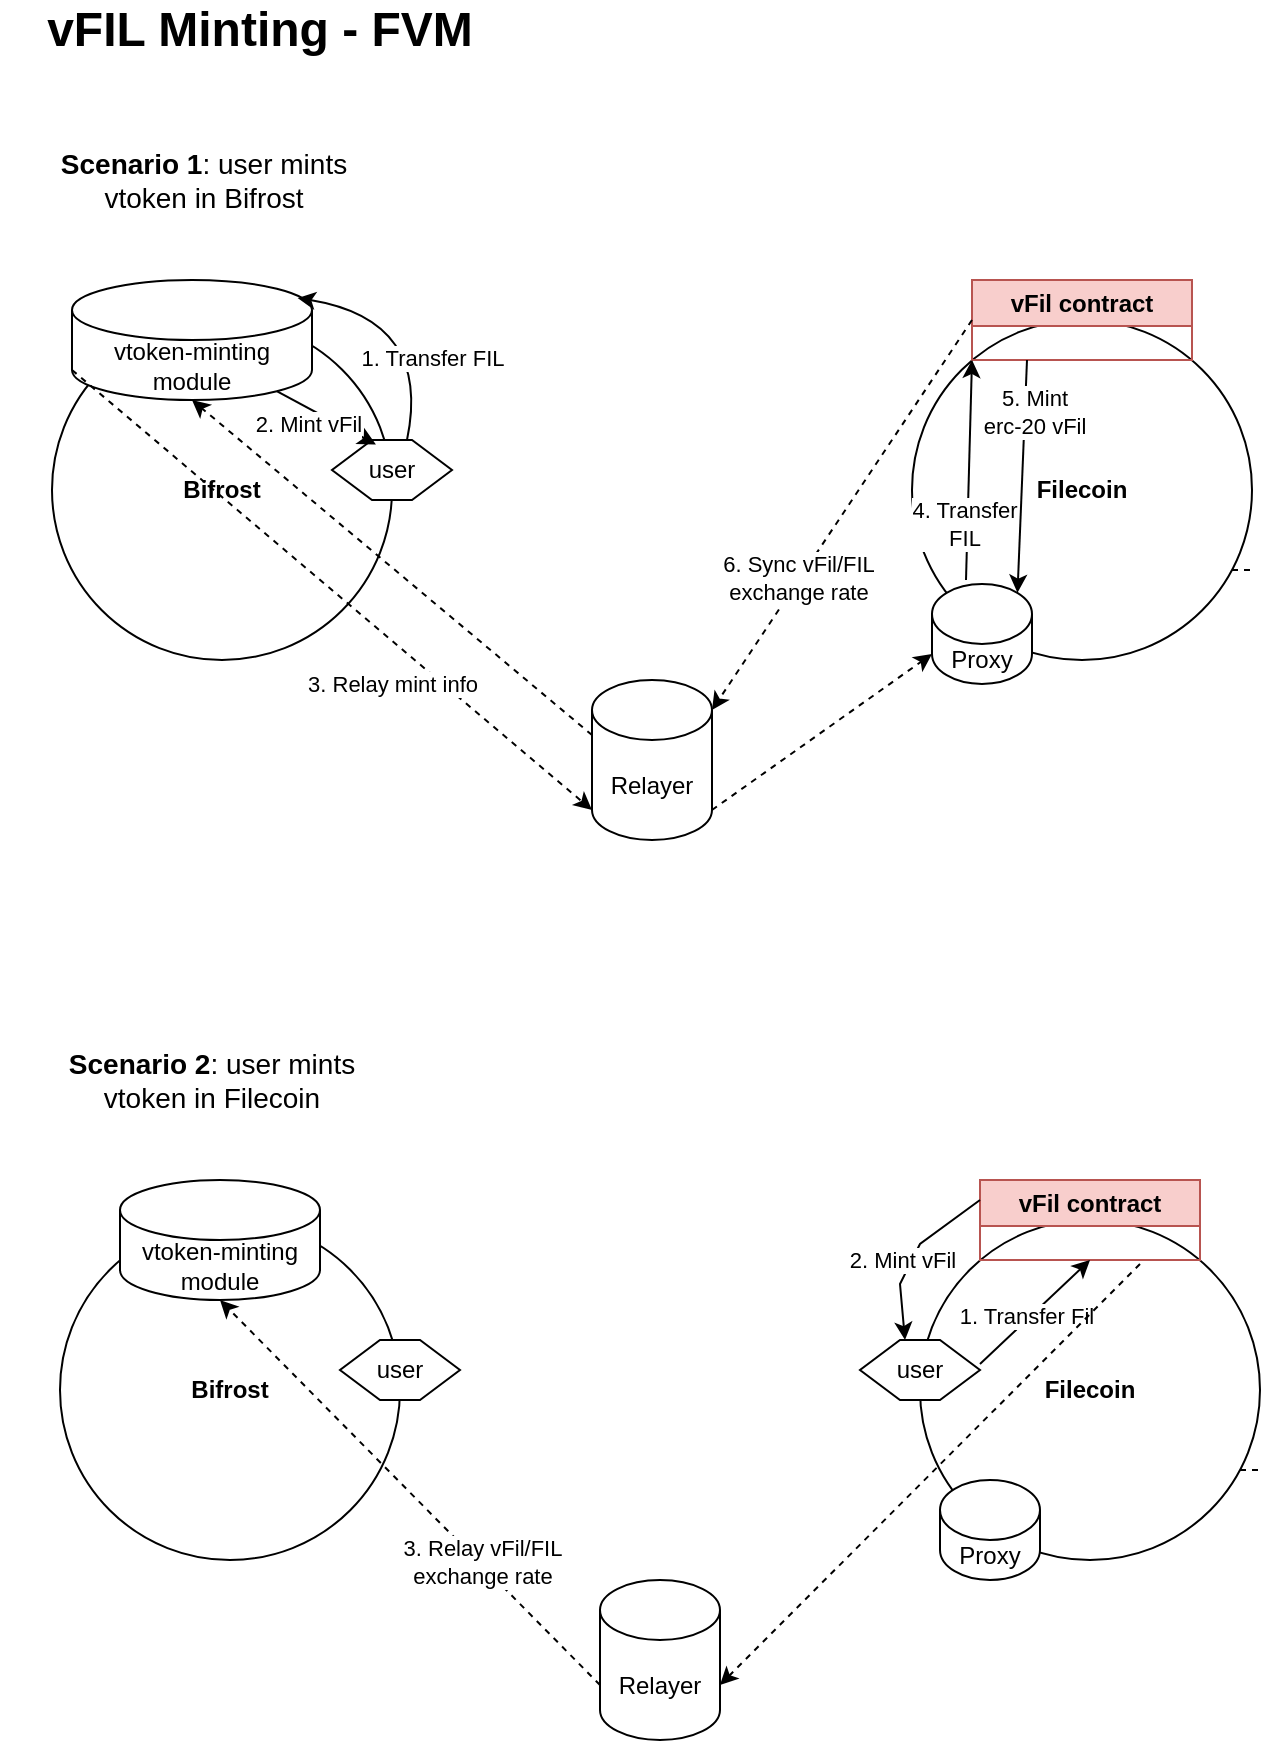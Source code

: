 <mxfile version="21.0.2" type="github">
  <diagram id="1qVJCfuYaMeoUfc-0dYW" name="Page-1">
    <mxGraphModel dx="1434" dy="828" grid="1" gridSize="10" guides="1" tooltips="1" connect="1" arrows="1" fold="1" page="1" pageScale="1" pageWidth="827" pageHeight="1169" math="0" shadow="0">
      <root>
        <mxCell id="0" />
        <mxCell id="1" parent="0" />
        <mxCell id="womPOICztjm91fhaPhi_-15" value="vFIL Minting - FVM" style="text;html=1;strokeColor=none;fillColor=none;align=center;verticalAlign=middle;whiteSpace=wrap;rounded=0;fontStyle=1;fontSize=24;" parent="1" vertex="1">
          <mxGeometry x="88" y="60" width="260" height="30" as="geometry" />
        </mxCell>
        <mxCell id="pMloL219qcgL_t570dXO-1" value="&lt;b&gt;Bifrost&lt;/b&gt;" style="ellipse;whiteSpace=wrap;html=1;aspect=fixed;" parent="1" vertex="1">
          <mxGeometry x="114" y="220" width="170" height="170" as="geometry" />
        </mxCell>
        <mxCell id="pMloL219qcgL_t570dXO-2" value="&lt;b&gt;Filecoin&lt;/b&gt;" style="ellipse;whiteSpace=wrap;html=1;aspect=fixed;" parent="1" vertex="1">
          <mxGeometry x="544" y="220" width="170" height="170" as="geometry" />
        </mxCell>
        <mxCell id="pMloL219qcgL_t570dXO-3" value="user" style="shape=hexagon;perimeter=hexagonPerimeter2;whiteSpace=wrap;html=1;fixedSize=1;" parent="1" vertex="1">
          <mxGeometry x="254" y="280" width="60" height="30" as="geometry" />
        </mxCell>
        <mxCell id="pMloL219qcgL_t570dXO-7" value="vtoken-minting module" style="shape=cylinder3;whiteSpace=wrap;html=1;boundedLbl=1;backgroundOutline=1;size=15;" parent="1" vertex="1">
          <mxGeometry x="124" y="200" width="120" height="60" as="geometry" />
        </mxCell>
        <mxCell id="pMloL219qcgL_t570dXO-10" value="1. Transfer FIL" style="curved=1;endArrow=classic;html=1;rounded=0;entryX=0.94;entryY=0.15;entryDx=0;entryDy=0;entryPerimeter=0;exitX=0.625;exitY=0;exitDx=0;exitDy=0;" parent="1" source="pMloL219qcgL_t570dXO-3" target="pMloL219qcgL_t570dXO-7" edge="1">
          <mxGeometry x="-0.345" y="-4" width="50" height="50" relative="1" as="geometry">
            <mxPoint x="394" y="220" as="sourcePoint" />
            <mxPoint x="334" y="180" as="targetPoint" />
            <Array as="points">
              <mxPoint x="304" y="220" />
            </Array>
            <mxPoint as="offset" />
          </mxGeometry>
        </mxCell>
        <mxCell id="pMloL219qcgL_t570dXO-11" value="Relayer" style="shape=cylinder3;whiteSpace=wrap;html=1;boundedLbl=1;backgroundOutline=1;size=15;" parent="1" vertex="1">
          <mxGeometry x="384" y="400" width="60" height="80" as="geometry" />
        </mxCell>
        <mxCell id="pMloL219qcgL_t570dXO-12" value="" style="endArrow=none;dashed=1;html=1;rounded=0;exitX=1;exitY=0.5;exitDx=0;exitDy=0;" parent="1" edge="1">
          <mxGeometry width="50" height="50" relative="1" as="geometry">
            <mxPoint x="704" y="345" as="sourcePoint" />
            <mxPoint x="714" y="345" as="targetPoint" />
          </mxGeometry>
        </mxCell>
        <mxCell id="pMloL219qcgL_t570dXO-25" value="2. Mint vFil" style="curved=1;endArrow=classic;html=1;rounded=0;exitX=0.855;exitY=1;exitDx=0;exitDy=-4.35;exitPerimeter=0;" parent="1" source="pMloL219qcgL_t570dXO-7" edge="1">
          <mxGeometry x="-0.227" y="-7" width="50" height="50" relative="1" as="geometry">
            <mxPoint x="245" y="252.02" as="sourcePoint" />
            <mxPoint x="275.97" y="282.272" as="targetPoint" />
            <Array as="points" />
            <mxPoint as="offset" />
          </mxGeometry>
        </mxCell>
        <mxCell id="H3R4gEy1adn16-IlFVim-1" value="&lt;font style=&quot;font-size: 14px;&quot;&gt;&lt;b&gt;Scenario 1&lt;/b&gt;: user mints vtoken in Bifrost&lt;/font&gt;" style="text;html=1;strokeColor=none;fillColor=none;align=center;verticalAlign=middle;whiteSpace=wrap;rounded=0;strokeWidth=5;" parent="1" vertex="1">
          <mxGeometry x="110" y="120" width="160" height="60" as="geometry" />
        </mxCell>
        <mxCell id="H3R4gEy1adn16-IlFVim-2" value="vFil contract" style="swimlane;whiteSpace=wrap;html=1;fillColor=#f8cecc;strokeColor=#b85450;" parent="1" vertex="1">
          <mxGeometry x="574" y="200" width="110" height="40" as="geometry" />
        </mxCell>
        <mxCell id="H3R4gEy1adn16-IlFVim-18" value="&lt;b&gt;Bifrost&lt;/b&gt;" style="ellipse;whiteSpace=wrap;html=1;aspect=fixed;" parent="1" vertex="1">
          <mxGeometry x="118" y="670" width="170" height="170" as="geometry" />
        </mxCell>
        <mxCell id="H3R4gEy1adn16-IlFVim-19" value="&lt;b&gt;Filecoin&lt;/b&gt;" style="ellipse;whiteSpace=wrap;html=1;aspect=fixed;" parent="1" vertex="1">
          <mxGeometry x="548" y="670" width="170" height="170" as="geometry" />
        </mxCell>
        <mxCell id="H3R4gEy1adn16-IlFVim-20" value="user" style="shape=hexagon;perimeter=hexagonPerimeter2;whiteSpace=wrap;html=1;fixedSize=1;" parent="1" vertex="1">
          <mxGeometry x="258" y="730" width="60" height="30" as="geometry" />
        </mxCell>
        <mxCell id="H3R4gEy1adn16-IlFVim-21" value="user" style="shape=hexagon;perimeter=hexagonPerimeter2;whiteSpace=wrap;html=1;fixedSize=1;" parent="1" vertex="1">
          <mxGeometry x="518" y="730" width="60" height="30" as="geometry" />
        </mxCell>
        <mxCell id="H3R4gEy1adn16-IlFVim-23" value="vtoken-minting module" style="shape=cylinder3;whiteSpace=wrap;html=1;boundedLbl=1;backgroundOutline=1;size=15;" parent="1" vertex="1">
          <mxGeometry x="148" y="650" width="100" height="60" as="geometry" />
        </mxCell>
        <mxCell id="H3R4gEy1adn16-IlFVim-25" value="Relayer" style="shape=cylinder3;whiteSpace=wrap;html=1;boundedLbl=1;backgroundOutline=1;size=15;" parent="1" vertex="1">
          <mxGeometry x="388" y="850" width="60" height="80" as="geometry" />
        </mxCell>
        <mxCell id="H3R4gEy1adn16-IlFVim-26" value="" style="endArrow=none;dashed=1;html=1;rounded=0;exitX=1;exitY=0.5;exitDx=0;exitDy=0;" parent="1" edge="1">
          <mxGeometry width="50" height="50" relative="1" as="geometry">
            <mxPoint x="708" y="795" as="sourcePoint" />
            <mxPoint x="718" y="795" as="targetPoint" />
          </mxGeometry>
        </mxCell>
        <mxCell id="H3R4gEy1adn16-IlFVim-31" value="&lt;font style=&quot;font-size: 14px;&quot;&gt;&lt;b&gt;Scenario 2&lt;/b&gt;: user mints vtoken in Filecoin&lt;/font&gt;" style="text;html=1;strokeColor=none;fillColor=none;align=center;verticalAlign=middle;whiteSpace=wrap;rounded=0;strokeWidth=5;" parent="1" vertex="1">
          <mxGeometry x="114" y="570" width="160" height="60" as="geometry" />
        </mxCell>
        <mxCell id="H3R4gEy1adn16-IlFVim-32" value="vFil contract" style="swimlane;whiteSpace=wrap;html=1;fillColor=#f8cecc;strokeColor=#b85450;" parent="1" vertex="1">
          <mxGeometry x="578" y="650" width="110" height="40" as="geometry" />
        </mxCell>
        <mxCell id="H3R4gEy1adn16-IlFVim-33" value="2. Mint vFil" style="endArrow=classic;html=1;rounded=0;exitX=0;exitY=0.25;exitDx=0;exitDy=0;entryX=0.375;entryY=0;entryDx=0;entryDy=0;" parent="1" source="H3R4gEy1adn16-IlFVim-32" target="H3R4gEy1adn16-IlFVim-21" edge="1">
          <mxGeometry x="0.134" y="-4" width="50" height="50" relative="1" as="geometry">
            <mxPoint x="448" y="722" as="sourcePoint" />
            <mxPoint x="498" y="672" as="targetPoint" />
            <Array as="points">
              <mxPoint x="548" y="682" />
              <mxPoint x="538" y="702" />
            </Array>
            <mxPoint y="-1" as="offset" />
          </mxGeometry>
        </mxCell>
        <mxCell id="H3R4gEy1adn16-IlFVim-34" value="" style="endArrow=classic;html=1;rounded=0;entryX=0.5;entryY=1;entryDx=0;entryDy=0;" parent="1" target="H3R4gEy1adn16-IlFVim-32" edge="1">
          <mxGeometry width="50" height="50" relative="1" as="geometry">
            <mxPoint x="578" y="742" as="sourcePoint" />
            <mxPoint x="628" y="692" as="targetPoint" />
          </mxGeometry>
        </mxCell>
        <mxCell id="H3R4gEy1adn16-IlFVim-35" value="1. Transfer Fil" style="edgeLabel;html=1;align=center;verticalAlign=middle;resizable=0;points=[];" parent="H3R4gEy1adn16-IlFVim-34" vertex="1" connectable="0">
          <mxGeometry x="-0.114" y="2" relative="1" as="geometry">
            <mxPoint as="offset" />
          </mxGeometry>
        </mxCell>
        <mxCell id="LusPoAw7fRr4h0E7HmZs-1" value="Proxy" style="shape=cylinder3;whiteSpace=wrap;html=1;boundedLbl=1;backgroundOutline=1;size=15;" vertex="1" parent="1">
          <mxGeometry x="554" y="352" width="50" height="50" as="geometry" />
        </mxCell>
        <mxCell id="LusPoAw7fRr4h0E7HmZs-2" value="" style="endArrow=classic;html=1;rounded=0;entryX=0;entryY=1;entryDx=0;entryDy=-15;entryPerimeter=0;dashed=1;exitX=0;exitY=1;exitDx=0;exitDy=-15;exitPerimeter=0;" edge="1" parent="1" source="pMloL219qcgL_t570dXO-7" target="pMloL219qcgL_t570dXO-11">
          <mxGeometry width="50" height="50" relative="1" as="geometry">
            <mxPoint x="194" y="262" as="sourcePoint" />
            <mxPoint x="304" y="402" as="targetPoint" />
          </mxGeometry>
        </mxCell>
        <mxCell id="LusPoAw7fRr4h0E7HmZs-4" value="3. Relay mint info" style="edgeLabel;html=1;align=center;verticalAlign=middle;resizable=0;points=[];" vertex="1" connectable="0" parent="LusPoAw7fRr4h0E7HmZs-2">
          <mxGeometry x="0.087" y="1" relative="1" as="geometry">
            <mxPoint x="18" y="38" as="offset" />
          </mxGeometry>
        </mxCell>
        <mxCell id="LusPoAw7fRr4h0E7HmZs-3" value="" style="endArrow=classic;html=1;rounded=0;exitX=1;exitY=1;exitDx=0;exitDy=-15;exitPerimeter=0;entryX=0;entryY=1;entryDx=0;entryDy=-15;entryPerimeter=0;dashed=1;" edge="1" parent="1" source="pMloL219qcgL_t570dXO-11" target="LusPoAw7fRr4h0E7HmZs-1">
          <mxGeometry width="50" height="50" relative="1" as="geometry">
            <mxPoint x="444" y="482" as="sourcePoint" />
            <mxPoint x="494" y="432" as="targetPoint" />
          </mxGeometry>
        </mxCell>
        <mxCell id="LusPoAw7fRr4h0E7HmZs-5" value="" style="endArrow=classic;html=1;rounded=0;entryX=0;entryY=1;entryDx=0;entryDy=0;exitX=0.34;exitY=-0.04;exitDx=0;exitDy=0;exitPerimeter=0;" edge="1" parent="1" source="LusPoAw7fRr4h0E7HmZs-1" target="H3R4gEy1adn16-IlFVim-2">
          <mxGeometry width="50" height="50" relative="1" as="geometry">
            <mxPoint x="574" y="342" as="sourcePoint" />
            <mxPoint x="624" y="292" as="targetPoint" />
          </mxGeometry>
        </mxCell>
        <mxCell id="LusPoAw7fRr4h0E7HmZs-6" value="4. Transfer&lt;br&gt;FIL" style="edgeLabel;html=1;align=center;verticalAlign=middle;resizable=0;points=[];" vertex="1" connectable="0" parent="LusPoAw7fRr4h0E7HmZs-5">
          <mxGeometry x="-0.127" relative="1" as="geometry">
            <mxPoint x="-3" y="20" as="offset" />
          </mxGeometry>
        </mxCell>
        <mxCell id="LusPoAw7fRr4h0E7HmZs-7" value="" style="endArrow=classic;html=1;rounded=0;exitX=0.25;exitY=1;exitDx=0;exitDy=0;entryX=0.855;entryY=0;entryDx=0;entryDy=4.35;entryPerimeter=0;" edge="1" parent="1" source="H3R4gEy1adn16-IlFVim-2" target="LusPoAw7fRr4h0E7HmZs-1">
          <mxGeometry width="50" height="50" relative="1" as="geometry">
            <mxPoint x="744" y="302" as="sourcePoint" />
            <mxPoint x="794" y="252" as="targetPoint" />
          </mxGeometry>
        </mxCell>
        <mxCell id="LusPoAw7fRr4h0E7HmZs-8" value="5. Mint &lt;br&gt;erc-20 vFil" style="edgeLabel;html=1;align=center;verticalAlign=middle;resizable=0;points=[];" vertex="1" connectable="0" parent="LusPoAw7fRr4h0E7HmZs-7">
          <mxGeometry x="-0.56" y="-2" relative="1" as="geometry">
            <mxPoint x="6" as="offset" />
          </mxGeometry>
        </mxCell>
        <mxCell id="LusPoAw7fRr4h0E7HmZs-9" value="" style="endArrow=classic;html=1;rounded=0;exitX=0;exitY=0.5;exitDx=0;exitDy=0;entryX=1;entryY=0;entryDx=0;entryDy=15;entryPerimeter=0;dashed=1;" edge="1" parent="1" source="H3R4gEy1adn16-IlFVim-2" target="pMloL219qcgL_t570dXO-11">
          <mxGeometry width="50" height="50" relative="1" as="geometry">
            <mxPoint x="574" y="522" as="sourcePoint" />
            <mxPoint x="624" y="472" as="targetPoint" />
          </mxGeometry>
        </mxCell>
        <mxCell id="LusPoAw7fRr4h0E7HmZs-11" value="6. Sync&amp;nbsp;vFil/FIL&lt;br&gt;exchange rate" style="edgeLabel;html=1;align=center;verticalAlign=middle;resizable=0;points=[];" vertex="1" connectable="0" parent="LusPoAw7fRr4h0E7HmZs-9">
          <mxGeometry x="0.321" y="-1" relative="1" as="geometry">
            <mxPoint as="offset" />
          </mxGeometry>
        </mxCell>
        <mxCell id="LusPoAw7fRr4h0E7HmZs-10" value="" style="endArrow=classic;html=1;rounded=0;exitX=0;exitY=0;exitDx=0;exitDy=27.5;exitPerimeter=0;entryX=0.5;entryY=1;entryDx=0;entryDy=0;entryPerimeter=0;dashed=1;" edge="1" parent="1" source="pMloL219qcgL_t570dXO-11" target="pMloL219qcgL_t570dXO-7">
          <mxGeometry width="50" height="50" relative="1" as="geometry">
            <mxPoint x="354" y="362" as="sourcePoint" />
            <mxPoint x="404" y="312" as="targetPoint" />
          </mxGeometry>
        </mxCell>
        <mxCell id="LusPoAw7fRr4h0E7HmZs-12" value="Proxy" style="shape=cylinder3;whiteSpace=wrap;html=1;boundedLbl=1;backgroundOutline=1;size=15;" vertex="1" parent="1">
          <mxGeometry x="558" y="800" width="50" height="50" as="geometry" />
        </mxCell>
        <mxCell id="LusPoAw7fRr4h0E7HmZs-13" value="" style="endArrow=classic;html=1;rounded=0;entryX=1;entryY=0;entryDx=0;entryDy=52.5;entryPerimeter=0;dashed=1;" edge="1" parent="1" target="H3R4gEy1adn16-IlFVim-25">
          <mxGeometry width="50" height="50" relative="1" as="geometry">
            <mxPoint x="658" y="692" as="sourcePoint" />
            <mxPoint x="488" y="772" as="targetPoint" />
          </mxGeometry>
        </mxCell>
        <mxCell id="LusPoAw7fRr4h0E7HmZs-14" value="" style="endArrow=classic;html=1;rounded=0;exitX=0;exitY=0;exitDx=0;exitDy=52.5;exitPerimeter=0;entryX=0.5;entryY=1;entryDx=0;entryDy=0;entryPerimeter=0;dashed=1;" edge="1" parent="1" source="H3R4gEy1adn16-IlFVim-25" target="H3R4gEy1adn16-IlFVim-23">
          <mxGeometry width="50" height="50" relative="1" as="geometry">
            <mxPoint x="8" y="862" as="sourcePoint" />
            <mxPoint x="58" y="812" as="targetPoint" />
          </mxGeometry>
        </mxCell>
        <mxCell id="LusPoAw7fRr4h0E7HmZs-15" value="3. Relay vFil/FIL&lt;br&gt;exchange rate" style="edgeLabel;html=1;align=center;verticalAlign=middle;resizable=0;points=[];" vertex="1" connectable="0" parent="LusPoAw7fRr4h0E7HmZs-14">
          <mxGeometry x="-0.111" y="-1" relative="1" as="geometry">
            <mxPoint x="24" y="24" as="offset" />
          </mxGeometry>
        </mxCell>
      </root>
    </mxGraphModel>
  </diagram>
</mxfile>
